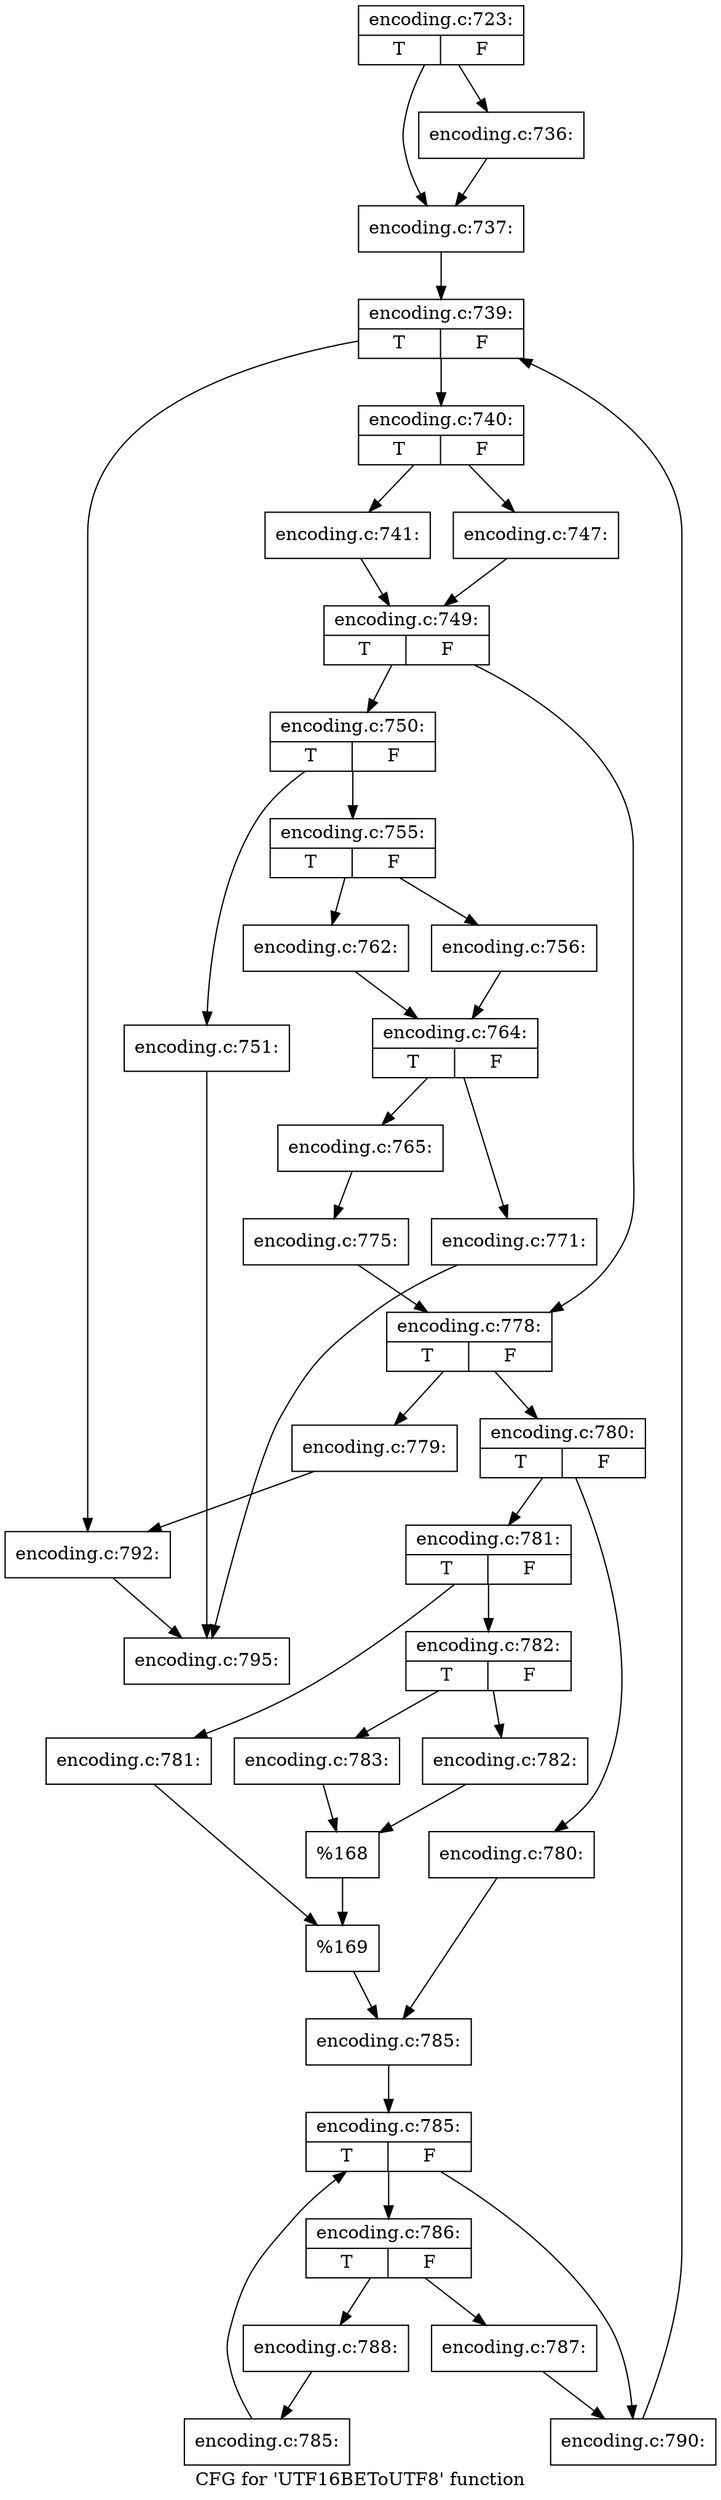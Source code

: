 digraph "CFG for 'UTF16BEToUTF8' function" {
	label="CFG for 'UTF16BEToUTF8' function";

	Node0x47c9a60 [shape=record,label="{encoding.c:723:|{<s0>T|<s1>F}}"];
	Node0x47c9a60 -> Node0x4717b00;
	Node0x47c9a60 -> Node0x4717b50;
	Node0x4717b00 [shape=record,label="{encoding.c:736:}"];
	Node0x4717b00 -> Node0x4717b50;
	Node0x4717b50 [shape=record,label="{encoding.c:737:}"];
	Node0x4717b50 -> Node0x4718880;
	Node0x4718880 [shape=record,label="{encoding.c:739:|{<s0>T|<s1>F}}"];
	Node0x4718880 -> Node0x4718ca0;
	Node0x4718880 -> Node0x4718aa0;
	Node0x4718ca0 [shape=record,label="{encoding.c:740:|{<s0>T|<s1>F}}"];
	Node0x4718ca0 -> Node0x4718e90;
	Node0x4718ca0 -> Node0x4718f30;
	Node0x4718e90 [shape=record,label="{encoding.c:741:}"];
	Node0x4718e90 -> Node0x4718ee0;
	Node0x4718f30 [shape=record,label="{encoding.c:747:}"];
	Node0x4718f30 -> Node0x4718ee0;
	Node0x4718ee0 [shape=record,label="{encoding.c:749:|{<s0>T|<s1>F}}"];
	Node0x4718ee0 -> Node0x47d2fd0;
	Node0x4718ee0 -> Node0x47d3020;
	Node0x47d2fd0 [shape=record,label="{encoding.c:750:|{<s0>T|<s1>F}}"];
	Node0x47d2fd0 -> Node0x47d34f0;
	Node0x47d2fd0 -> Node0x47d3540;
	Node0x47d34f0 [shape=record,label="{encoding.c:751:}"];
	Node0x47d34f0 -> Node0x47ca510;
	Node0x47d3540 [shape=record,label="{encoding.c:755:|{<s0>T|<s1>F}}"];
	Node0x47d3540 -> Node0x47d4390;
	Node0x47d3540 -> Node0x47d4430;
	Node0x47d4390 [shape=record,label="{encoding.c:756:}"];
	Node0x47d4390 -> Node0x47d43e0;
	Node0x47d4430 [shape=record,label="{encoding.c:762:}"];
	Node0x47d4430 -> Node0x47d43e0;
	Node0x47d43e0 [shape=record,label="{encoding.c:764:|{<s0>T|<s1>F}}"];
	Node0x47d43e0 -> Node0x46f3790;
	Node0x47d43e0 -> Node0x46f3830;
	Node0x46f3790 [shape=record,label="{encoding.c:765:}"];
	Node0x46f3790 -> Node0x46f37e0;
	Node0x46f3830 [shape=record,label="{encoding.c:771:}"];
	Node0x46f3830 -> Node0x47ca510;
	Node0x46f37e0 [shape=record,label="{encoding.c:775:}"];
	Node0x46f37e0 -> Node0x47d3020;
	Node0x47d3020 [shape=record,label="{encoding.c:778:|{<s0>T|<s1>F}}"];
	Node0x47d3020 -> Node0x46f52b0;
	Node0x47d3020 -> Node0x46f5300;
	Node0x46f52b0 [shape=record,label="{encoding.c:779:}"];
	Node0x46f52b0 -> Node0x4718aa0;
	Node0x46f5300 [shape=record,label="{encoding.c:780:|{<s0>T|<s1>F}}"];
	Node0x46f5300 -> Node0x46f5710;
	Node0x46f5300 -> Node0x46f57b0;
	Node0x46f5710 [shape=record,label="{encoding.c:780:}"];
	Node0x46f5710 -> Node0x46f5760;
	Node0x46f57b0 [shape=record,label="{encoding.c:781:|{<s0>T|<s1>F}}"];
	Node0x46f57b0 -> Node0x46f60b0;
	Node0x46f57b0 -> Node0x46f6150;
	Node0x46f60b0 [shape=record,label="{encoding.c:781:}"];
	Node0x46f60b0 -> Node0x46f6100;
	Node0x46f6150 [shape=record,label="{encoding.c:782:|{<s0>T|<s1>F}}"];
	Node0x46f6150 -> Node0x46f6d20;
	Node0x46f6150 -> Node0x46f6dc0;
	Node0x46f6d20 [shape=record,label="{encoding.c:782:}"];
	Node0x46f6d20 -> Node0x46f6d70;
	Node0x46f6dc0 [shape=record,label="{encoding.c:783:}"];
	Node0x46f6dc0 -> Node0x46f6d70;
	Node0x46f6d70 [shape=record,label="{%168}"];
	Node0x46f6d70 -> Node0x46f6100;
	Node0x46f6100 [shape=record,label="{%169}"];
	Node0x46f6100 -> Node0x46f5760;
	Node0x46f5760 [shape=record,label="{encoding.c:785:}"];
	Node0x46f5760 -> Node0x46f83e0;
	Node0x46f83e0 [shape=record,label="{encoding.c:785:|{<s0>T|<s1>F}}"];
	Node0x46f83e0 -> Node0x46f86c0;
	Node0x46f83e0 -> Node0x46f8350;
	Node0x46f86c0 [shape=record,label="{encoding.c:786:|{<s0>T|<s1>F}}"];
	Node0x46f86c0 -> Node0x46f8a00;
	Node0x46f86c0 -> Node0x46f8a50;
	Node0x46f8a00 [shape=record,label="{encoding.c:787:}"];
	Node0x46f8a00 -> Node0x46f8350;
	Node0x46f8a50 [shape=record,label="{encoding.c:788:}"];
	Node0x46f8a50 -> Node0x46f8630;
	Node0x46f8630 [shape=record,label="{encoding.c:785:}"];
	Node0x46f8630 -> Node0x46f83e0;
	Node0x46f8350 [shape=record,label="{encoding.c:790:}"];
	Node0x46f8350 -> Node0x4718880;
	Node0x4718aa0 [shape=record,label="{encoding.c:792:}"];
	Node0x4718aa0 -> Node0x47ca510;
	Node0x47ca510 [shape=record,label="{encoding.c:795:}"];
}
